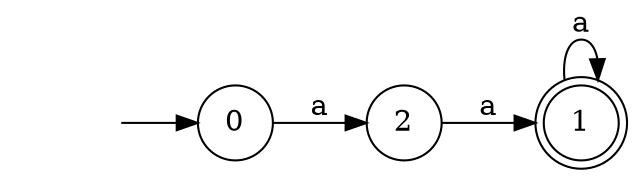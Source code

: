 digraph Automaton {
  rankdir = LR;
node [shape=circle];
  initial [shape=plaintext,label=""];
  initial -> 0
  0 -> 2 [label="a"];
1 [shape=doublecircle]; 
  1 -> 1 [label="a"];
node [shape=circle];
  2 -> 1 [label="a"];
}

